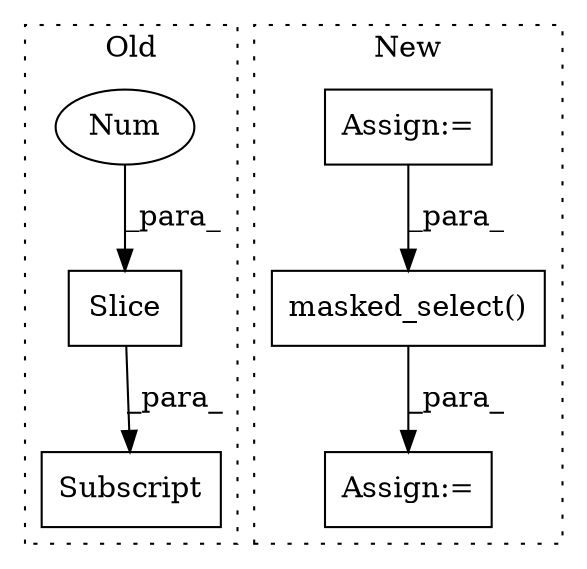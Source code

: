 digraph G {
subgraph cluster0 {
1 [label="Slice" a="80" s="3553" l="1" shape="box"];
3 [label="Num" a="76" s="3553" l="1" shape="ellipse"];
6 [label="Subscript" a="63" s="3544,0" l="34,0" shape="box"];
label = "Old";
style="dotted";
}
subgraph cluster1 {
2 [label="masked_select()" a="75" s="2735,2780" l="20,1" shape="box"];
4 [label="Assign:=" a="68" s="2632" l="3" shape="box"];
5 [label="Assign:=" a="68" s="2732" l="3" shape="box"];
label = "New";
style="dotted";
}
1 -> 6 [label="_para_"];
2 -> 5 [label="_para_"];
3 -> 1 [label="_para_"];
4 -> 2 [label="_para_"];
}